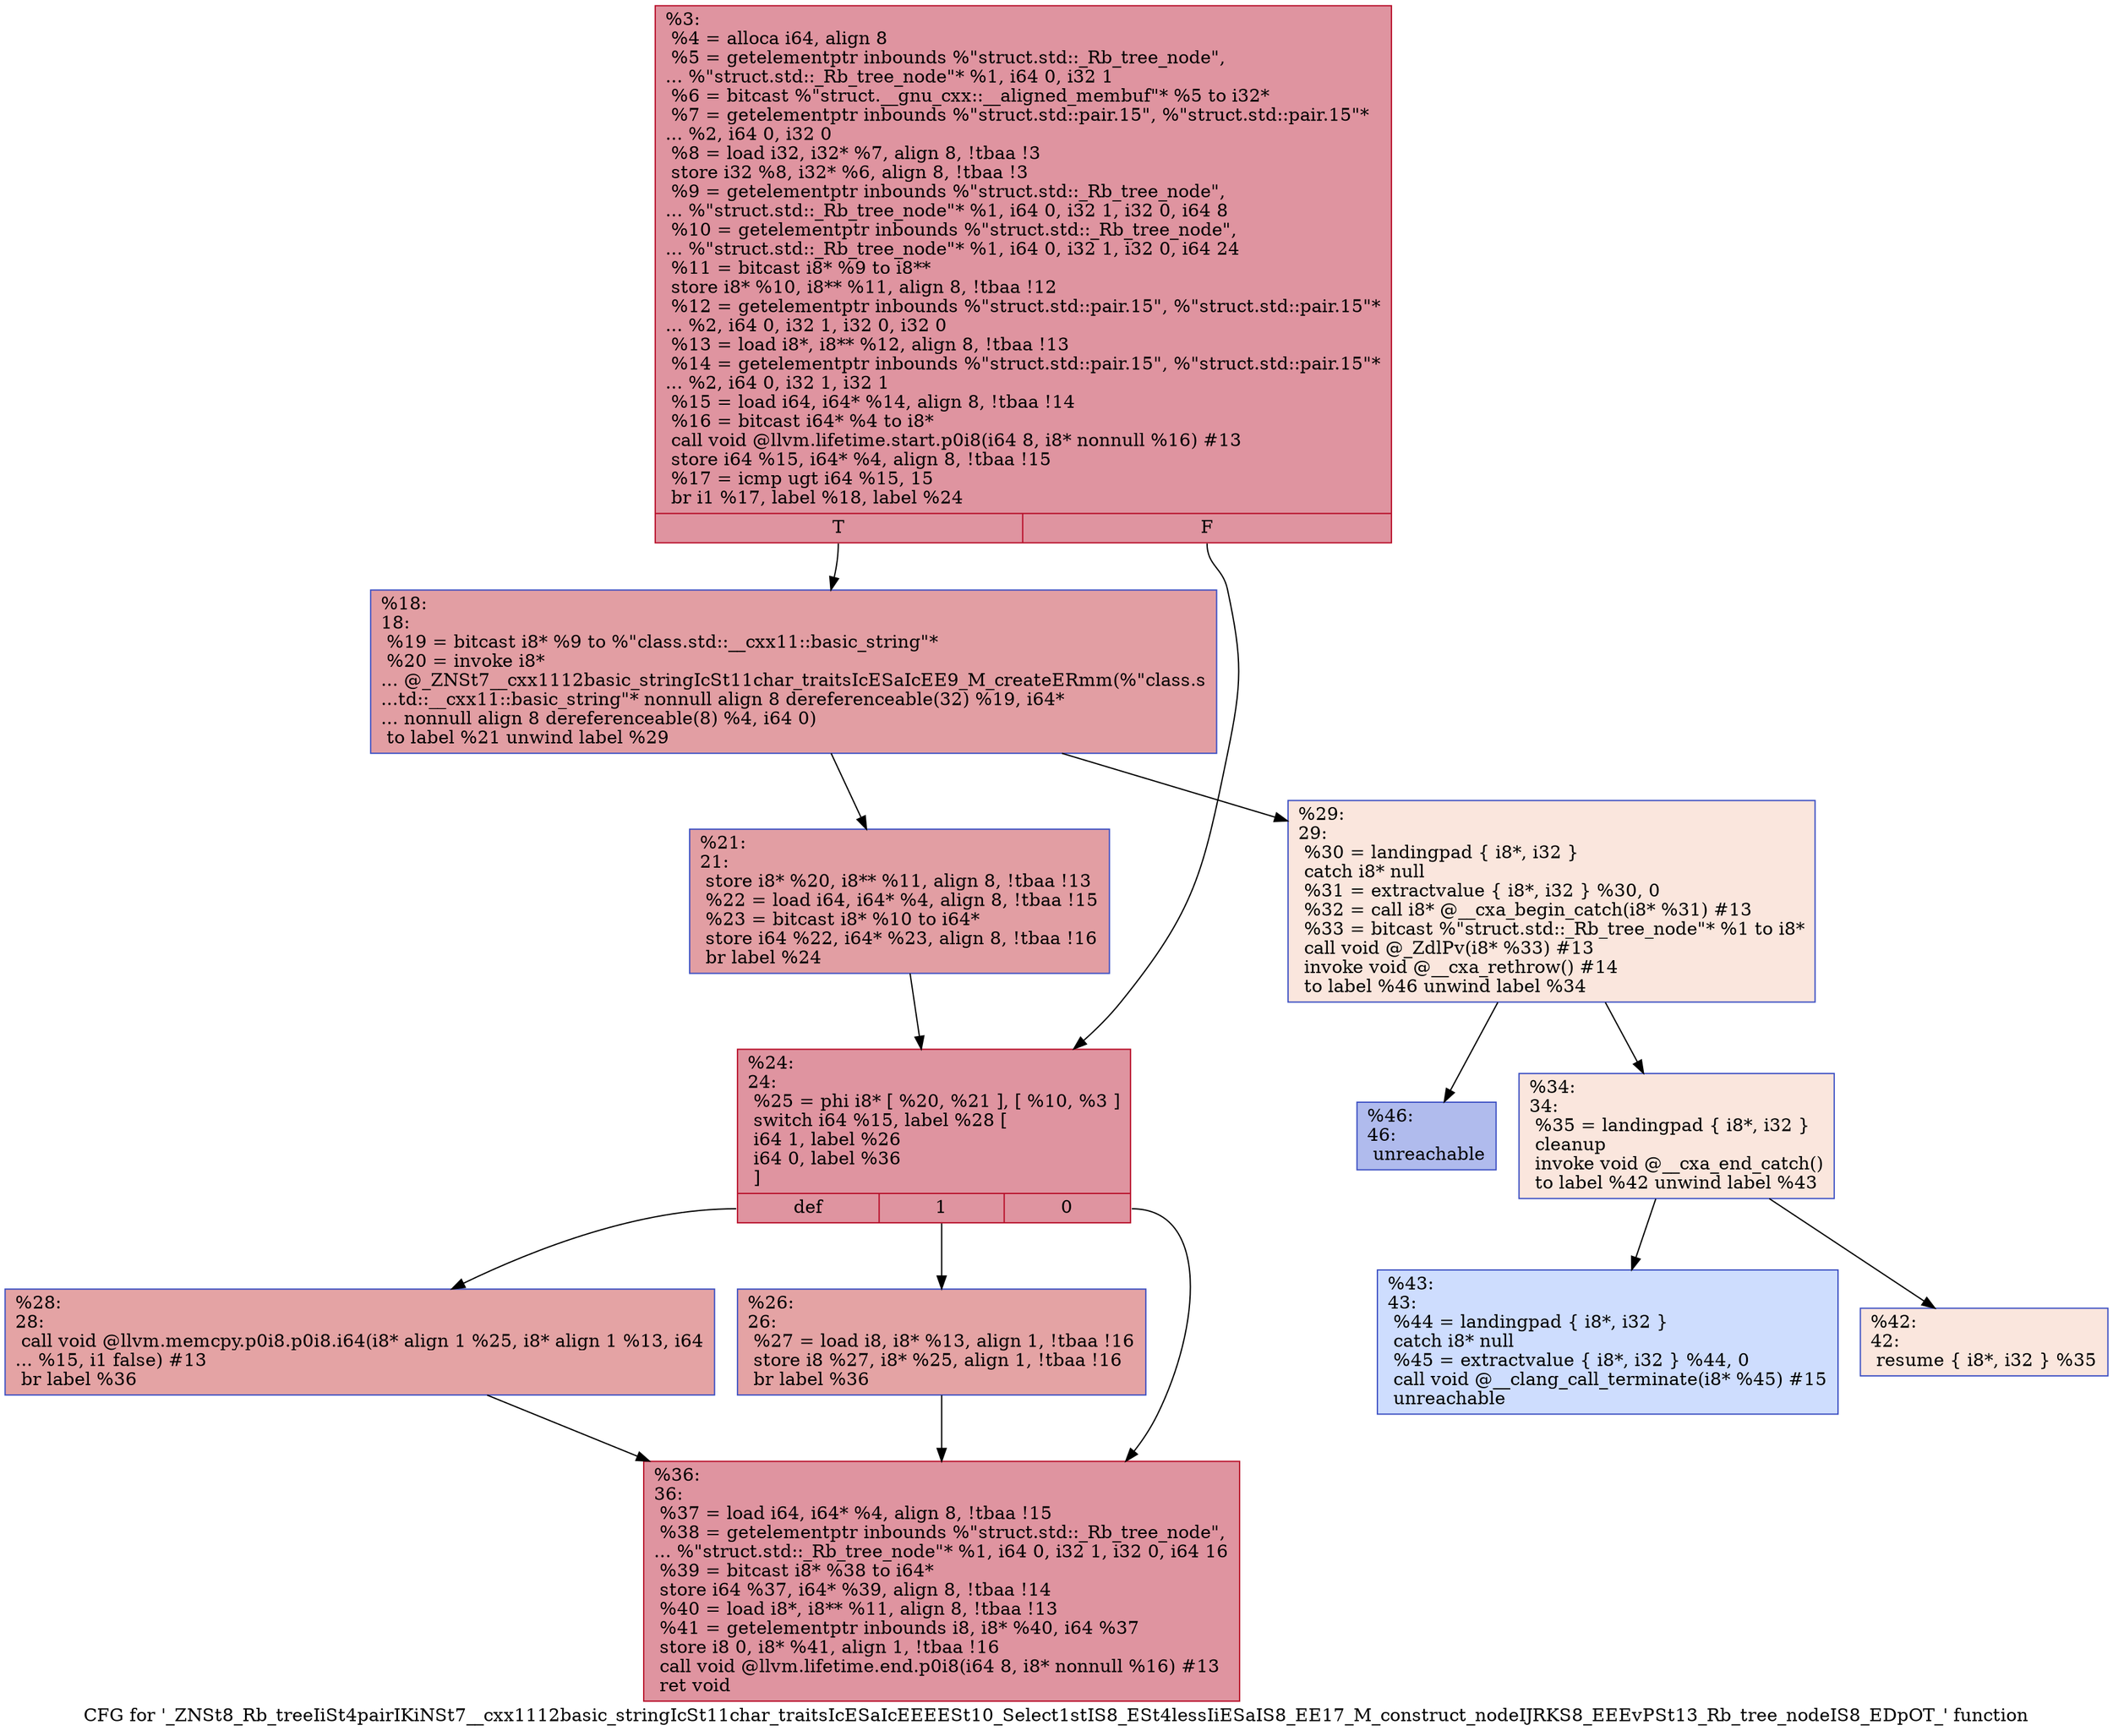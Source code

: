digraph "CFG for '_ZNSt8_Rb_treeIiSt4pairIKiNSt7__cxx1112basic_stringIcSt11char_traitsIcESaIcEEEESt10_Select1stIS8_ESt4lessIiESaIS8_EE17_M_construct_nodeIJRKS8_EEEvPSt13_Rb_tree_nodeIS8_EDpOT_' function" {
	label="CFG for '_ZNSt8_Rb_treeIiSt4pairIKiNSt7__cxx1112basic_stringIcSt11char_traitsIcESaIcEEEESt10_Select1stIS8_ESt4lessIiESaIS8_EE17_M_construct_nodeIJRKS8_EEEvPSt13_Rb_tree_nodeIS8_EDpOT_' function";

	Node0x55748697cb40 [shape=record,color="#b70d28ff", style=filled, fillcolor="#b70d2870",label="{%3:\l  %4 = alloca i64, align 8\l  %5 = getelementptr inbounds %\"struct.std::_Rb_tree_node\",\l... %\"struct.std::_Rb_tree_node\"* %1, i64 0, i32 1\l  %6 = bitcast %\"struct.__gnu_cxx::__aligned_membuf\"* %5 to i32*\l  %7 = getelementptr inbounds %\"struct.std::pair.15\", %\"struct.std::pair.15\"*\l... %2, i64 0, i32 0\l  %8 = load i32, i32* %7, align 8, !tbaa !3\l  store i32 %8, i32* %6, align 8, !tbaa !3\l  %9 = getelementptr inbounds %\"struct.std::_Rb_tree_node\",\l... %\"struct.std::_Rb_tree_node\"* %1, i64 0, i32 1, i32 0, i64 8\l  %10 = getelementptr inbounds %\"struct.std::_Rb_tree_node\",\l... %\"struct.std::_Rb_tree_node\"* %1, i64 0, i32 1, i32 0, i64 24\l  %11 = bitcast i8* %9 to i8**\l  store i8* %10, i8** %11, align 8, !tbaa !12\l  %12 = getelementptr inbounds %\"struct.std::pair.15\", %\"struct.std::pair.15\"*\l... %2, i64 0, i32 1, i32 0, i32 0\l  %13 = load i8*, i8** %12, align 8, !tbaa !13\l  %14 = getelementptr inbounds %\"struct.std::pair.15\", %\"struct.std::pair.15\"*\l... %2, i64 0, i32 1, i32 1\l  %15 = load i64, i64* %14, align 8, !tbaa !14\l  %16 = bitcast i64* %4 to i8*\l  call void @llvm.lifetime.start.p0i8(i64 8, i8* nonnull %16) #13\l  store i64 %15, i64* %4, align 8, !tbaa !15\l  %17 = icmp ugt i64 %15, 15\l  br i1 %17, label %18, label %24\l|{<s0>T|<s1>F}}"];
	Node0x55748697cb40:s0 -> Node0x557486940260;
	Node0x55748697cb40:s1 -> Node0x5574869402b0;
	Node0x557486940260 [shape=record,color="#3d50c3ff", style=filled, fillcolor="#be242e70",label="{%18:\l18:                                               \l  %19 = bitcast i8* %9 to %\"class.std::__cxx11::basic_string\"*\l  %20 = invoke i8*\l... @_ZNSt7__cxx1112basic_stringIcSt11char_traitsIcESaIcEE9_M_createERmm(%\"class.s\l...td::__cxx11::basic_string\"* nonnull align 8 dereferenceable(32) %19, i64*\l... nonnull align 8 dereferenceable(8) %4, i64 0)\l          to label %21 unwind label %29\l}"];
	Node0x557486940260 -> Node0x557486940470;
	Node0x557486940260 -> Node0x5574869404c0;
	Node0x557486940470 [shape=record,color="#3d50c3ff", style=filled, fillcolor="#be242e70",label="{%21:\l21:                                               \l  store i8* %20, i8** %11, align 8, !tbaa !13\l  %22 = load i64, i64* %4, align 8, !tbaa !15\l  %23 = bitcast i8* %10 to i64*\l  store i64 %22, i64* %23, align 8, !tbaa !16\l  br label %24\l}"];
	Node0x557486940470 -> Node0x5574869402b0;
	Node0x5574869402b0 [shape=record,color="#b70d28ff", style=filled, fillcolor="#b70d2870",label="{%24:\l24:                                               \l  %25 = phi i8* [ %20, %21 ], [ %10, %3 ]\l  switch i64 %15, label %28 [\l    i64 1, label %26\l    i64 0, label %36\l  ]\l|{<s0>def|<s1>1|<s2>0}}"];
	Node0x5574869402b0:s0 -> Node0x5574869408f0;
	Node0x5574869402b0:s1 -> Node0x557486940940;
	Node0x5574869402b0:s2 -> Node0x557486940990;
	Node0x557486940940 [shape=record,color="#3d50c3ff", style=filled, fillcolor="#c32e3170",label="{%26:\l26:                                               \l  %27 = load i8, i8* %13, align 1, !tbaa !16\l  store i8 %27, i8* %25, align 1, !tbaa !16\l  br label %36\l}"];
	Node0x557486940940 -> Node0x557486940990;
	Node0x5574869408f0 [shape=record,color="#3d50c3ff", style=filled, fillcolor="#c32e3170",label="{%28:\l28:                                               \l  call void @llvm.memcpy.p0i8.p0i8.i64(i8* align 1 %25, i8* align 1 %13, i64\l... %15, i1 false) #13\l  br label %36\l}"];
	Node0x5574869408f0 -> Node0x557486940990;
	Node0x5574869404c0 [shape=record,color="#3d50c3ff", style=filled, fillcolor="#f3c7b170",label="{%29:\l29:                                               \l  %30 = landingpad \{ i8*, i32 \}\l          catch i8* null\l  %31 = extractvalue \{ i8*, i32 \} %30, 0\l  %32 = call i8* @__cxa_begin_catch(i8* %31) #13\l  %33 = bitcast %\"struct.std::_Rb_tree_node\"* %1 to i8*\l  call void @_ZdlPv(i8* %33) #13\l  invoke void @__cxa_rethrow() #14\l          to label %46 unwind label %34\l}"];
	Node0x5574869404c0 -> Node0x557486941120;
	Node0x5574869404c0 -> Node0x557486941170;
	Node0x557486941170 [shape=record,color="#3d50c3ff", style=filled, fillcolor="#f3c7b170",label="{%34:\l34:                                               \l  %35 = landingpad \{ i8*, i32 \}\l          cleanup\l  invoke void @__cxa_end_catch()\l          to label %42 unwind label %43\l}"];
	Node0x557486941170 -> Node0x557486941340;
	Node0x557486941170 -> Node0x557486941390;
	Node0x557486940990 [shape=record,color="#b70d28ff", style=filled, fillcolor="#b70d2870",label="{%36:\l36:                                               \l  %37 = load i64, i64* %4, align 8, !tbaa !15\l  %38 = getelementptr inbounds %\"struct.std::_Rb_tree_node\",\l... %\"struct.std::_Rb_tree_node\"* %1, i64 0, i32 1, i32 0, i64 16\l  %39 = bitcast i8* %38 to i64*\l  store i64 %37, i64* %39, align 8, !tbaa !14\l  %40 = load i8*, i8** %11, align 8, !tbaa !13\l  %41 = getelementptr inbounds i8, i8* %40, i64 %37\l  store i8 0, i8* %41, align 1, !tbaa !16\l  call void @llvm.lifetime.end.p0i8(i64 8, i8* nonnull %16) #13\l  ret void\l}"];
	Node0x557486941340 [shape=record,color="#3d50c3ff", style=filled, fillcolor="#f3c7b170",label="{%42:\l42:                                               \l  resume \{ i8*, i32 \} %35\l}"];
	Node0x557486941390 [shape=record,color="#3d50c3ff", style=filled, fillcolor="#8fb1fe70",label="{%43:\l43:                                               \l  %44 = landingpad \{ i8*, i32 \}\l          catch i8* null\l  %45 = extractvalue \{ i8*, i32 \} %44, 0\l  call void @__clang_call_terminate(i8* %45) #15\l  unreachable\l}"];
	Node0x557486941120 [shape=record,color="#3d50c3ff", style=filled, fillcolor="#4c66d670",label="{%46:\l46:                                               \l  unreachable\l}"];
}
